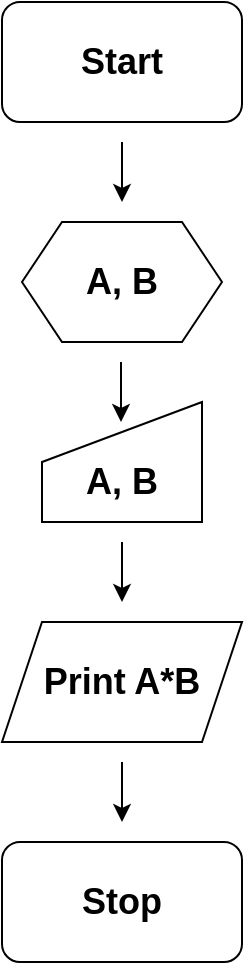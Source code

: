 <mxfile version="15.4.1" type="github">
  <diagram id="o54633GF_9gg2C8by5ly" name="Page-1">
    <mxGraphModel dx="1422" dy="794" grid="1" gridSize="10" guides="1" tooltips="1" connect="1" arrows="1" fold="1" page="1" pageScale="1" pageWidth="827" pageHeight="1169" math="0" shadow="0">
      <root>
        <mxCell id="0" />
        <mxCell id="1" parent="0" />
        <mxCell id="H9NSPKs6sSV-OY5VCh3m-1" value="&lt;font size=&quot;1&quot;&gt;&lt;b style=&quot;font-size: 18px&quot;&gt;Start&lt;/b&gt;&lt;/font&gt;" style="rounded=1;whiteSpace=wrap;html=1;" vertex="1" parent="1">
          <mxGeometry x="360" y="50" width="120" height="60" as="geometry" />
        </mxCell>
        <mxCell id="H9NSPKs6sSV-OY5VCh3m-2" value="&lt;b&gt;&lt;font style=&quot;font-size: 18px&quot;&gt;A, B&lt;/font&gt;&lt;/b&gt;" style="shape=hexagon;perimeter=hexagonPerimeter2;whiteSpace=wrap;html=1;fixedSize=1;" vertex="1" parent="1">
          <mxGeometry x="370" y="160" width="100" height="60" as="geometry" />
        </mxCell>
        <mxCell id="H9NSPKs6sSV-OY5VCh3m-3" value="" style="endArrow=classic;html=1;" edge="1" parent="1">
          <mxGeometry width="50" height="50" relative="1" as="geometry">
            <mxPoint x="420" y="120" as="sourcePoint" />
            <mxPoint x="420" y="150" as="targetPoint" />
          </mxGeometry>
        </mxCell>
        <mxCell id="H9NSPKs6sSV-OY5VCh3m-4" value="&lt;b&gt;&lt;font style=&quot;line-height: 120% ; font-size: 18px&quot;&gt;A, B&lt;/font&gt;&lt;/b&gt;" style="shape=manualInput;whiteSpace=wrap;html=1;spacing=2;spacingBottom=0;spacingTop=20;" vertex="1" parent="1">
          <mxGeometry x="380" y="250" width="80" height="60" as="geometry" />
        </mxCell>
        <mxCell id="H9NSPKs6sSV-OY5VCh3m-5" value="" style="endArrow=classic;html=1;" edge="1" parent="1">
          <mxGeometry width="50" height="50" relative="1" as="geometry">
            <mxPoint x="419.5" y="230" as="sourcePoint" />
            <mxPoint x="419.5" y="260" as="targetPoint" />
          </mxGeometry>
        </mxCell>
        <mxCell id="H9NSPKs6sSV-OY5VCh3m-6" value="&lt;font size=&quot;1&quot;&gt;&lt;b style=&quot;font-size: 18px&quot;&gt;Print A*B&lt;/b&gt;&lt;/font&gt;" style="shape=parallelogram;perimeter=parallelogramPerimeter;whiteSpace=wrap;html=1;fixedSize=1;" vertex="1" parent="1">
          <mxGeometry x="360" y="360" width="120" height="60" as="geometry" />
        </mxCell>
        <mxCell id="H9NSPKs6sSV-OY5VCh3m-7" value="" style="endArrow=classic;html=1;" edge="1" parent="1">
          <mxGeometry width="50" height="50" relative="1" as="geometry">
            <mxPoint x="420" y="320" as="sourcePoint" />
            <mxPoint x="420" y="350" as="targetPoint" />
          </mxGeometry>
        </mxCell>
        <mxCell id="H9NSPKs6sSV-OY5VCh3m-8" value="&lt;font size=&quot;1&quot;&gt;&lt;b style=&quot;font-size: 18px&quot;&gt;Stop&lt;/b&gt;&lt;/font&gt;" style="rounded=1;whiteSpace=wrap;html=1;" vertex="1" parent="1">
          <mxGeometry x="360" y="470" width="120" height="60" as="geometry" />
        </mxCell>
        <mxCell id="H9NSPKs6sSV-OY5VCh3m-9" value="" style="endArrow=classic;html=1;" edge="1" parent="1">
          <mxGeometry width="50" height="50" relative="1" as="geometry">
            <mxPoint x="420" y="430" as="sourcePoint" />
            <mxPoint x="420" y="460" as="targetPoint" />
          </mxGeometry>
        </mxCell>
      </root>
    </mxGraphModel>
  </diagram>
</mxfile>
